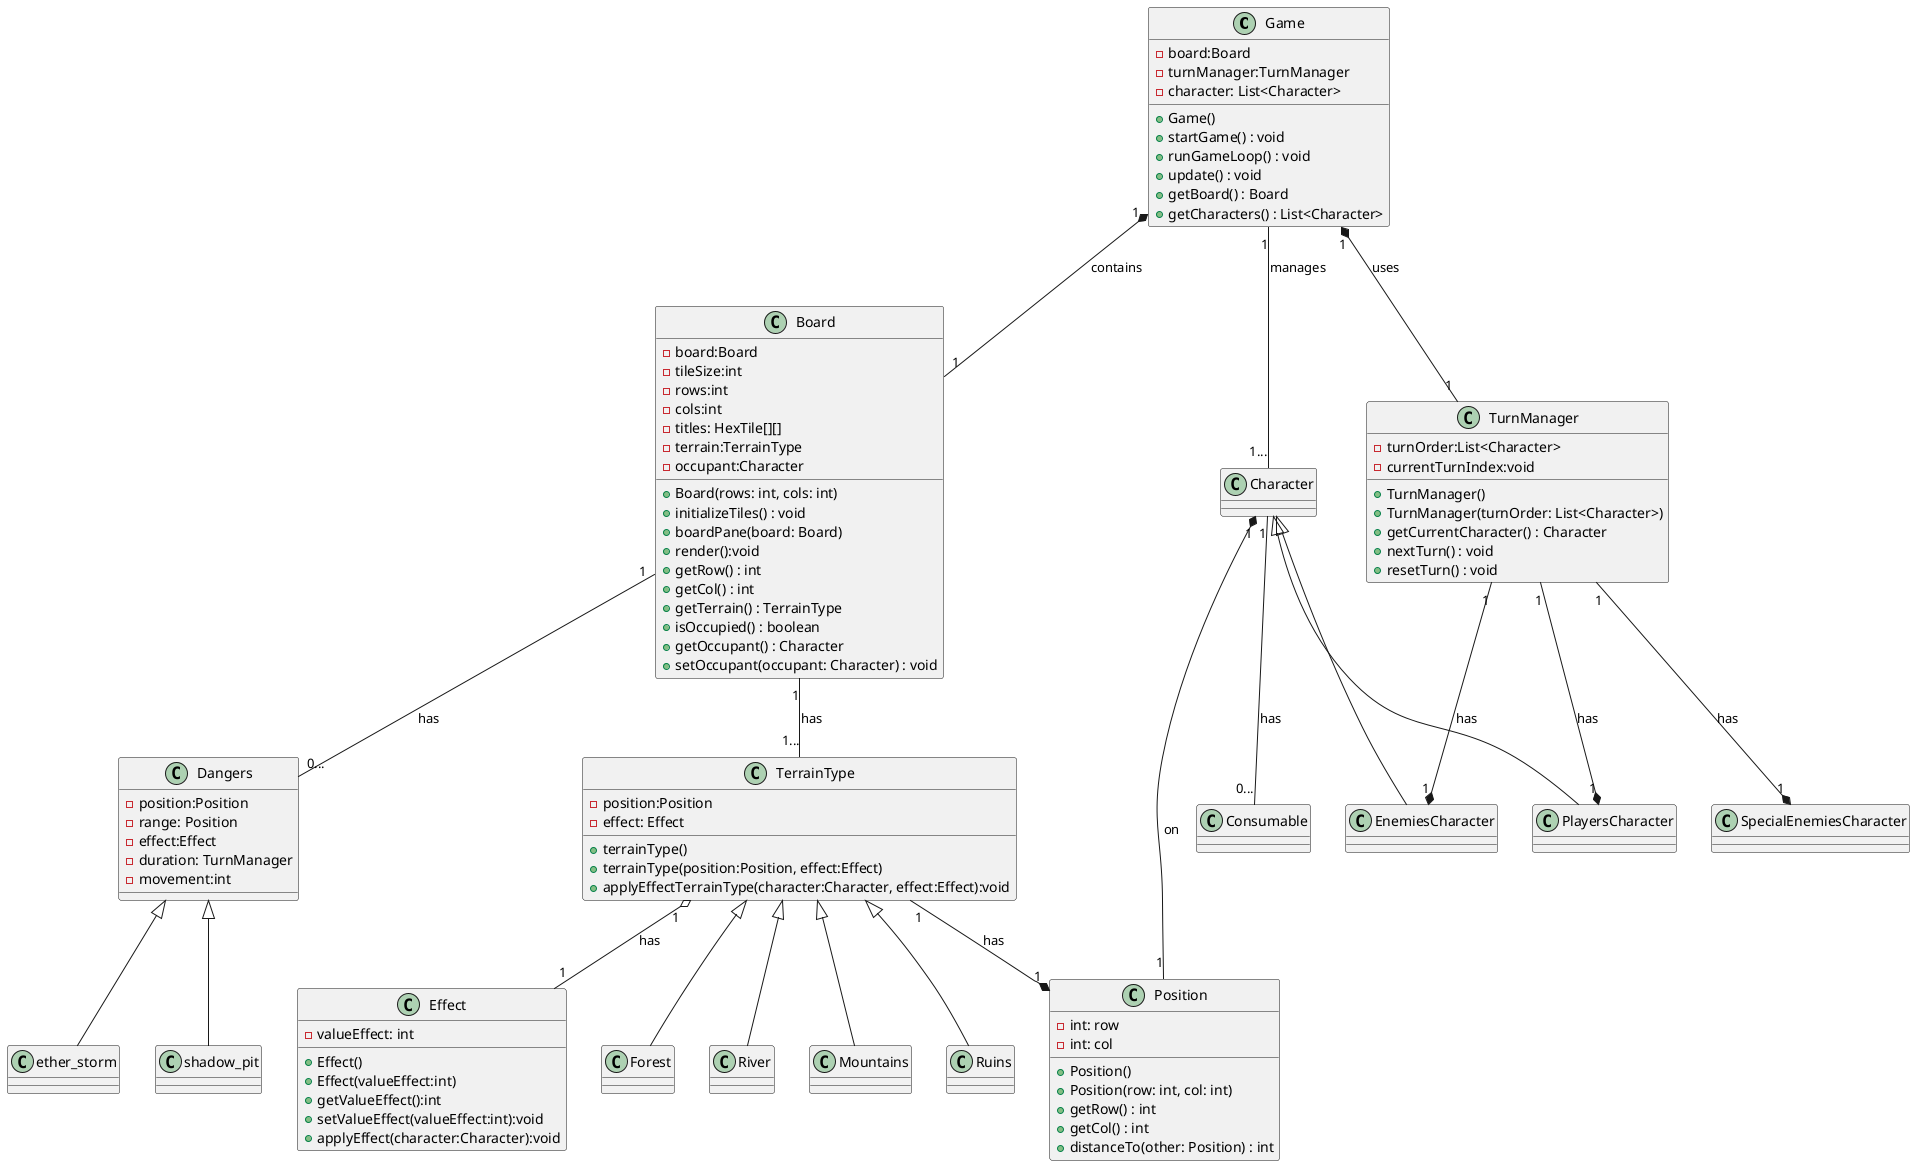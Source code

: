 @startuml
  Game "1" *-- "1" Board : contains
  Game "1" -- "1..." Character : manages
  Game "1" *-- "1" TurnManager : uses
  Character <|-- PlayersCharacter
  Character <|-- EnemiesCharacter
  Character "1" -- "0..." Consumable : has
  Character"1" *-- "1"Position:on
  TurnManager"1" --* "1"PlayersCharacter: has
  TurnManager"1" --* "1" EnemiesCharacter: has
  TurnManager"1" --* "1" SpecialEnemiesCharacter: has



 class Game {
     -board:Board
     -turnManager:TurnManager
     -character: List<Character>
     +Game()
     +startGame() : void
     +runGameLoop() : void
     +update() : void
     +getBoard() : Board
     +getCharacters() : List<Character>
 }

 class Board {
     -board:Board
     -tileSize:int
     -rows:int
     -cols:int
     -titles: HexTile[][]
     -terrain:TerrainType
     -occupant:Character
     +Board(rows: int, cols: int)
     +initializeTiles() : void
     +boardPane(board: Board)
     +render():void
     +getRow() : int
     +getCol() : int
     +getTerrain() : TerrainType
     +isOccupied() : boolean
     +getOccupant() : Character
     +setOccupant(occupant: Character) : void
 }

 class Effect{
    -valueEffect: int
    +Effect()
    +Effect(valueEffect:int)
    +getValueEffect():int
    +setValueEffect(valueEffect:int):void
    +applyEffect(character:Character):void
 }

 TerrainType<|-down- Forest
  TerrainType<|-down- River
  TerrainType<|-down- Mountains
  TerrainType<|-down- Ruins
  TerrainType"1" o-- "1"Effect:has
  TerrainType"1" --* "1"Position:has

  class TerrainType{
      -position:Position
      -effect: Effect
      +terrainType()
      +terrainType(position:Position, effect:Effect)
      +applyEffectTerrainType(character:Character, effect:Effect):void
  }
  class Forest{
  }
  class River{
  }
  class Mountains{
  }
  class Ruins{
  }

  Board"1" -- "0..."Dangers:has
  Board"1" --"1..." TerrainType:has


  Dangers <|-- ether_storm
  Dangers <|-- shadow_pit

  class Dangers{
  -position:Position
  -range: Position
  -effect:Effect
  -duration: TurnManager
  -movement:int
  }
  class ether_storm{
  }
  class shadow_pit{
  }


  class Position {
      -int: row
      -int: col
      +Position()
      +Position(row: int, col: int)
      +getRow() : int
      +getCol() : int
      +distanceTo(other: Position) : int
  }

  class TurnManager {
      -turnOrder:List<Character>
      -currentTurnIndex:void
      +TurnManager()
      +TurnManager(turnOrder: List<Character>)
      +getCurrentCharacter() : Character
      +nextTurn() : void
      +resetTurn() : void
  }

@enduml
